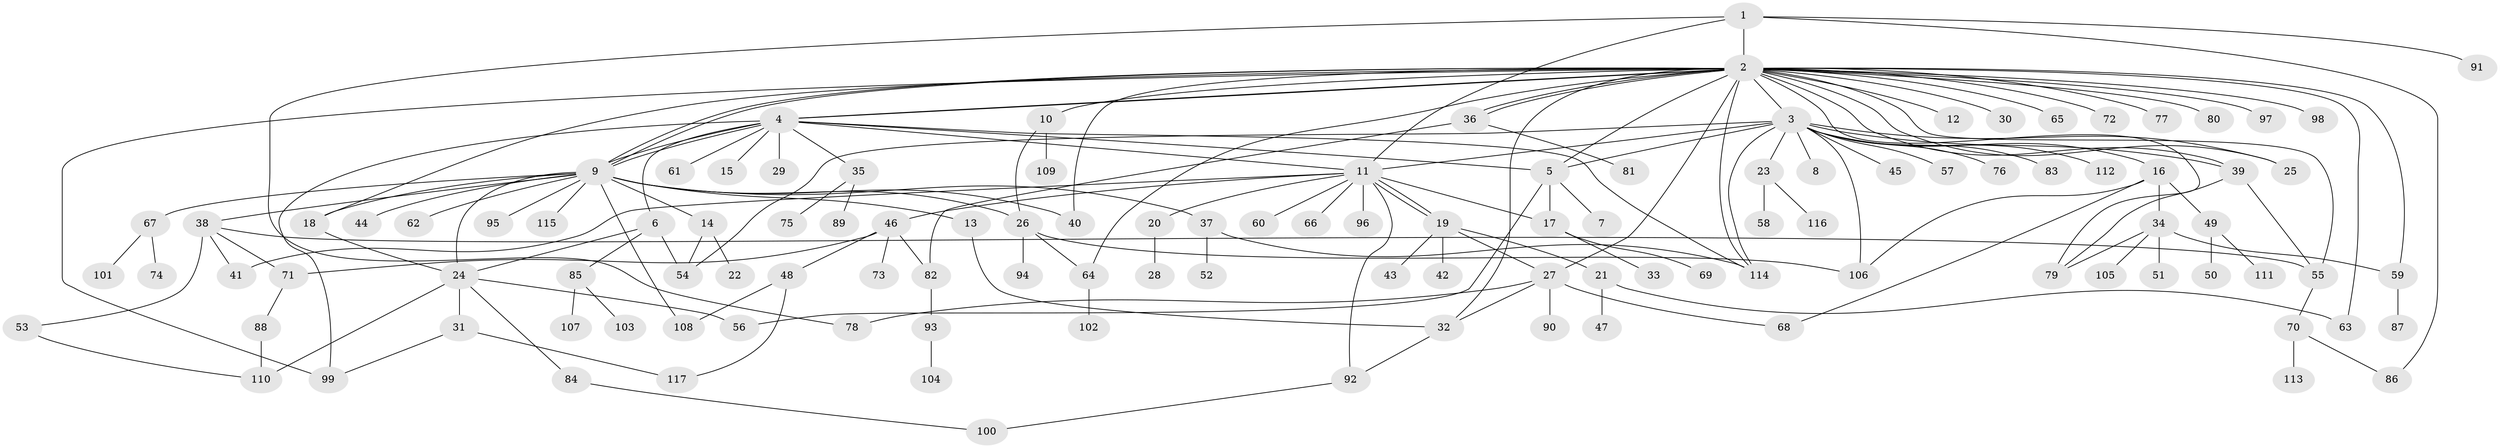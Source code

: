 // Generated by graph-tools (version 1.1) at 2025/49/03/09/25 03:49:56]
// undirected, 117 vertices, 166 edges
graph export_dot {
graph [start="1"]
  node [color=gray90,style=filled];
  1;
  2;
  3;
  4;
  5;
  6;
  7;
  8;
  9;
  10;
  11;
  12;
  13;
  14;
  15;
  16;
  17;
  18;
  19;
  20;
  21;
  22;
  23;
  24;
  25;
  26;
  27;
  28;
  29;
  30;
  31;
  32;
  33;
  34;
  35;
  36;
  37;
  38;
  39;
  40;
  41;
  42;
  43;
  44;
  45;
  46;
  47;
  48;
  49;
  50;
  51;
  52;
  53;
  54;
  55;
  56;
  57;
  58;
  59;
  60;
  61;
  62;
  63;
  64;
  65;
  66;
  67;
  68;
  69;
  70;
  71;
  72;
  73;
  74;
  75;
  76;
  77;
  78;
  79;
  80;
  81;
  82;
  83;
  84;
  85;
  86;
  87;
  88;
  89;
  90;
  91;
  92;
  93;
  94;
  95;
  96;
  97;
  98;
  99;
  100;
  101;
  102;
  103;
  104;
  105;
  106;
  107;
  108;
  109;
  110;
  111;
  112;
  113;
  114;
  115;
  116;
  117;
  1 -- 2;
  1 -- 11;
  1 -- 78;
  1 -- 86;
  1 -- 91;
  2 -- 3;
  2 -- 4;
  2 -- 4;
  2 -- 5;
  2 -- 9;
  2 -- 9;
  2 -- 10;
  2 -- 12;
  2 -- 18;
  2 -- 25;
  2 -- 27;
  2 -- 30;
  2 -- 32;
  2 -- 36;
  2 -- 36;
  2 -- 39;
  2 -- 40;
  2 -- 55;
  2 -- 59;
  2 -- 63;
  2 -- 64;
  2 -- 65;
  2 -- 72;
  2 -- 77;
  2 -- 79;
  2 -- 80;
  2 -- 97;
  2 -- 98;
  2 -- 99;
  2 -- 114;
  3 -- 5;
  3 -- 8;
  3 -- 11;
  3 -- 16;
  3 -- 23;
  3 -- 25;
  3 -- 39;
  3 -- 45;
  3 -- 54;
  3 -- 57;
  3 -- 76;
  3 -- 83;
  3 -- 106;
  3 -- 112;
  3 -- 114;
  4 -- 5;
  4 -- 6;
  4 -- 9;
  4 -- 9;
  4 -- 11;
  4 -- 15;
  4 -- 29;
  4 -- 35;
  4 -- 61;
  4 -- 99;
  4 -- 114;
  5 -- 7;
  5 -- 17;
  5 -- 56;
  6 -- 24;
  6 -- 54;
  6 -- 85;
  9 -- 13;
  9 -- 14;
  9 -- 18;
  9 -- 24;
  9 -- 26;
  9 -- 37;
  9 -- 38;
  9 -- 40;
  9 -- 44;
  9 -- 62;
  9 -- 67;
  9 -- 95;
  9 -- 108;
  9 -- 115;
  10 -- 26;
  10 -- 109;
  11 -- 17;
  11 -- 19;
  11 -- 19;
  11 -- 20;
  11 -- 41;
  11 -- 46;
  11 -- 60;
  11 -- 66;
  11 -- 92;
  11 -- 96;
  13 -- 32;
  14 -- 22;
  14 -- 54;
  16 -- 34;
  16 -- 49;
  16 -- 68;
  16 -- 106;
  17 -- 33;
  17 -- 69;
  18 -- 24;
  19 -- 21;
  19 -- 27;
  19 -- 42;
  19 -- 43;
  20 -- 28;
  21 -- 47;
  21 -- 63;
  23 -- 58;
  23 -- 116;
  24 -- 31;
  24 -- 56;
  24 -- 84;
  24 -- 110;
  26 -- 64;
  26 -- 94;
  26 -- 106;
  27 -- 32;
  27 -- 68;
  27 -- 78;
  27 -- 90;
  31 -- 99;
  31 -- 117;
  32 -- 92;
  34 -- 51;
  34 -- 59;
  34 -- 79;
  34 -- 105;
  35 -- 75;
  35 -- 89;
  36 -- 81;
  36 -- 82;
  37 -- 52;
  37 -- 114;
  38 -- 41;
  38 -- 53;
  38 -- 55;
  38 -- 71;
  39 -- 55;
  39 -- 79;
  46 -- 48;
  46 -- 71;
  46 -- 73;
  46 -- 82;
  48 -- 108;
  48 -- 117;
  49 -- 50;
  49 -- 111;
  53 -- 110;
  55 -- 70;
  59 -- 87;
  64 -- 102;
  67 -- 74;
  67 -- 101;
  70 -- 86;
  70 -- 113;
  71 -- 88;
  82 -- 93;
  84 -- 100;
  85 -- 103;
  85 -- 107;
  88 -- 110;
  92 -- 100;
  93 -- 104;
}
